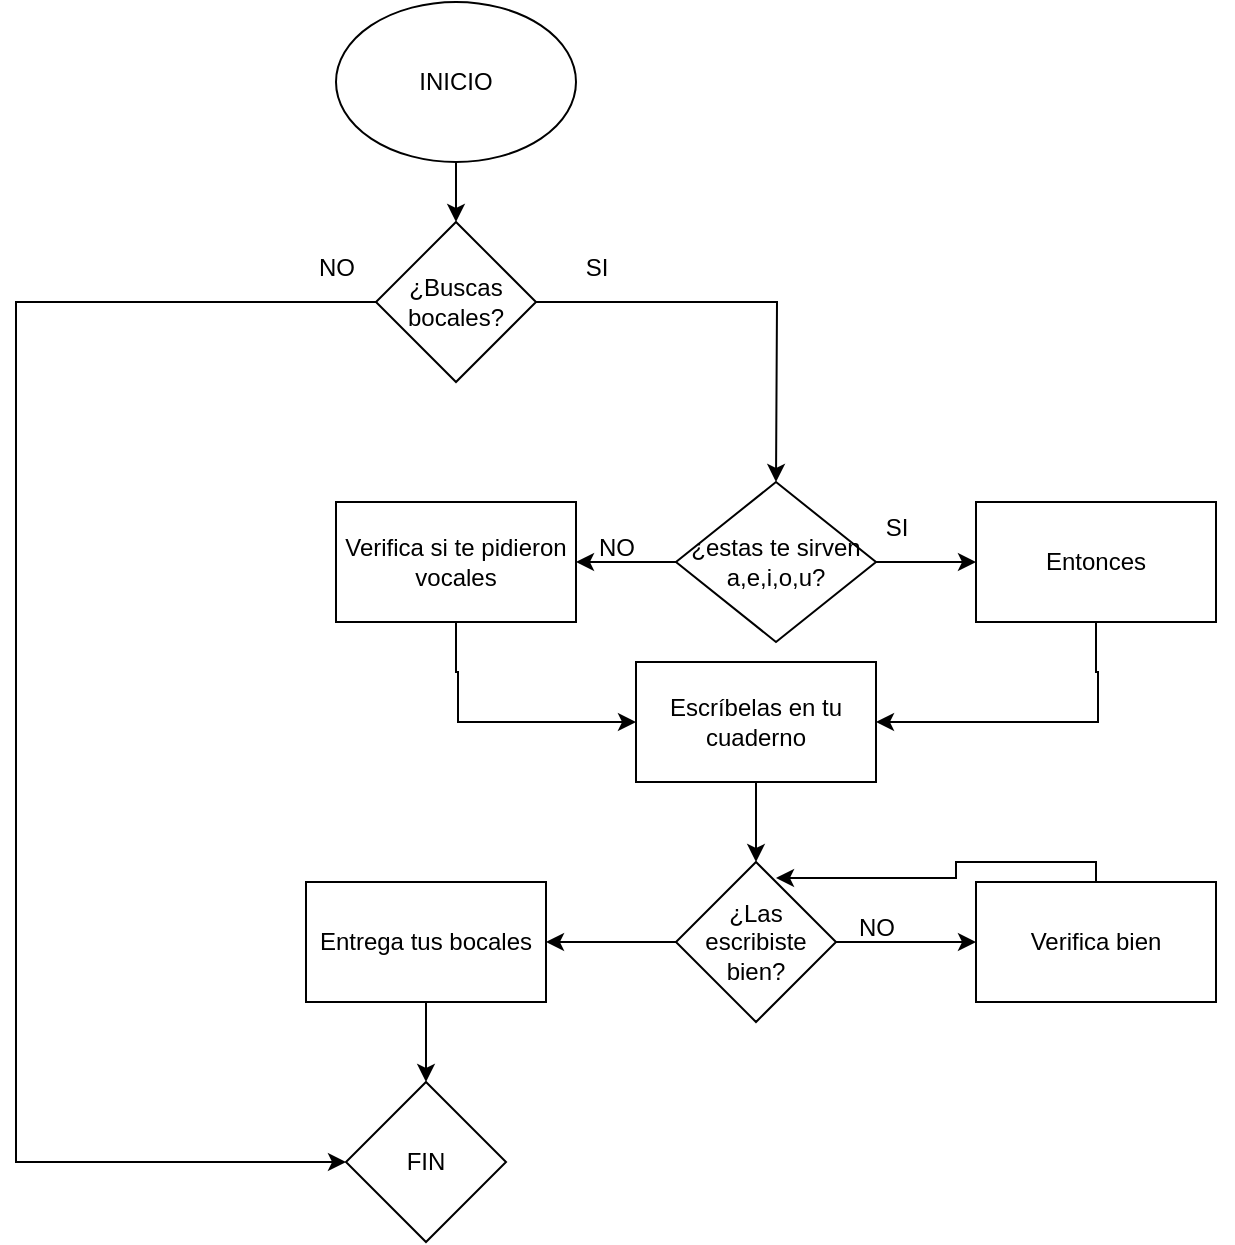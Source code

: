<mxfile version="22.0.4" type="github">
  <diagram name="Página-1" id="PwLgLZ2scxsI8UsM8_w1">
    <mxGraphModel dx="832" dy="473" grid="1" gridSize="10" guides="1" tooltips="1" connect="1" arrows="1" fold="1" page="1" pageScale="1" pageWidth="827" pageHeight="1169" background="none" math="0" shadow="0">
      <root>
        <object label="" id="0">
          <mxCell />
        </object>
        <mxCell id="1" parent="0" />
        <mxCell id="8xmfXnl0Hhq0ROB3IokN-9" value="" style="edgeStyle=orthogonalEdgeStyle;rounded=0;orthogonalLoop=1;jettySize=auto;html=1;" edge="1" parent="1" source="8xmfXnl0Hhq0ROB3IokN-1" target="8xmfXnl0Hhq0ROB3IokN-8">
          <mxGeometry relative="1" as="geometry" />
        </mxCell>
        <mxCell id="8xmfXnl0Hhq0ROB3IokN-1" value="INICIO" style="ellipse;whiteSpace=wrap;html=1;" vertex="1" parent="1">
          <mxGeometry x="340" width="120" height="80" as="geometry" />
        </mxCell>
        <mxCell id="8xmfXnl0Hhq0ROB3IokN-11" value="" style="edgeStyle=orthogonalEdgeStyle;rounded=0;orthogonalLoop=1;jettySize=auto;html=1;entryX=0;entryY=0.5;entryDx=0;entryDy=0;" edge="1" parent="1" source="8xmfXnl0Hhq0ROB3IokN-8" target="8xmfXnl0Hhq0ROB3IokN-58">
          <mxGeometry relative="1" as="geometry">
            <mxPoint x="180" y="370" as="targetPoint" />
            <Array as="points">
              <mxPoint x="180" y="150" />
              <mxPoint x="180" y="580" />
            </Array>
          </mxGeometry>
        </mxCell>
        <mxCell id="8xmfXnl0Hhq0ROB3IokN-28" value="" style="edgeStyle=orthogonalEdgeStyle;rounded=0;orthogonalLoop=1;jettySize=auto;html=1;" edge="1" parent="1" source="8xmfXnl0Hhq0ROB3IokN-8">
          <mxGeometry relative="1" as="geometry">
            <mxPoint x="560" y="240" as="targetPoint" />
          </mxGeometry>
        </mxCell>
        <mxCell id="8xmfXnl0Hhq0ROB3IokN-8" value="¿Buscas bocales?" style="rhombus;whiteSpace=wrap;html=1;" vertex="1" parent="1">
          <mxGeometry x="360" y="110" width="80" height="80" as="geometry" />
        </mxCell>
        <mxCell id="8xmfXnl0Hhq0ROB3IokN-12" value="NO" style="text;html=1;align=center;verticalAlign=middle;resizable=0;points=[];autosize=1;strokeColor=none;fillColor=none;" vertex="1" parent="1">
          <mxGeometry x="320" y="118" width="40" height="30" as="geometry" />
        </mxCell>
        <mxCell id="8xmfXnl0Hhq0ROB3IokN-29" value="SI" style="text;html=1;align=center;verticalAlign=middle;resizable=0;points=[];autosize=1;strokeColor=none;fillColor=none;" vertex="1" parent="1">
          <mxGeometry x="455" y="118" width="30" height="30" as="geometry" />
        </mxCell>
        <mxCell id="8xmfXnl0Hhq0ROB3IokN-33" value="" style="edgeStyle=orthogonalEdgeStyle;rounded=0;orthogonalLoop=1;jettySize=auto;html=1;" edge="1" parent="1" source="8xmfXnl0Hhq0ROB3IokN-31" target="8xmfXnl0Hhq0ROB3IokN-32">
          <mxGeometry relative="1" as="geometry" />
        </mxCell>
        <mxCell id="8xmfXnl0Hhq0ROB3IokN-37" value="" style="edgeStyle=orthogonalEdgeStyle;rounded=0;orthogonalLoop=1;jettySize=auto;html=1;" edge="1" parent="1" source="8xmfXnl0Hhq0ROB3IokN-31" target="8xmfXnl0Hhq0ROB3IokN-36">
          <mxGeometry relative="1" as="geometry" />
        </mxCell>
        <mxCell id="8xmfXnl0Hhq0ROB3IokN-31" value="¿estas te sirven a,e,i,o,u?" style="rhombus;whiteSpace=wrap;html=1;" vertex="1" parent="1">
          <mxGeometry x="510" y="240" width="100" height="80" as="geometry" />
        </mxCell>
        <mxCell id="8xmfXnl0Hhq0ROB3IokN-67" style="edgeStyle=orthogonalEdgeStyle;rounded=0;orthogonalLoop=1;jettySize=auto;html=1;exitX=0.5;exitY=1;exitDx=0;exitDy=0;entryX=1;entryY=0.5;entryDx=0;entryDy=0;" edge="1" parent="1" source="8xmfXnl0Hhq0ROB3IokN-32" target="8xmfXnl0Hhq0ROB3IokN-53">
          <mxGeometry relative="1" as="geometry">
            <mxPoint x="720" y="360" as="targetPoint" />
            <Array as="points">
              <mxPoint x="720" y="335" />
              <mxPoint x="721" y="335" />
              <mxPoint x="721" y="360" />
            </Array>
          </mxGeometry>
        </mxCell>
        <mxCell id="8xmfXnl0Hhq0ROB3IokN-32" value="Entonces" style="whiteSpace=wrap;html=1;" vertex="1" parent="1">
          <mxGeometry x="660" y="250" width="120" height="60" as="geometry" />
        </mxCell>
        <mxCell id="8xmfXnl0Hhq0ROB3IokN-34" value="SI" style="text;html=1;align=center;verticalAlign=middle;resizable=0;points=[];autosize=1;strokeColor=none;fillColor=none;" vertex="1" parent="1">
          <mxGeometry x="605" y="248" width="30" height="30" as="geometry" />
        </mxCell>
        <mxCell id="8xmfXnl0Hhq0ROB3IokN-68" style="edgeStyle=orthogonalEdgeStyle;rounded=0;orthogonalLoop=1;jettySize=auto;html=1;entryX=0;entryY=0.5;entryDx=0;entryDy=0;" edge="1" parent="1" source="8xmfXnl0Hhq0ROB3IokN-36" target="8xmfXnl0Hhq0ROB3IokN-53">
          <mxGeometry relative="1" as="geometry">
            <mxPoint x="400" y="360" as="targetPoint" />
            <Array as="points">
              <mxPoint x="400" y="335" />
              <mxPoint x="401" y="335" />
              <mxPoint x="401" y="360" />
            </Array>
          </mxGeometry>
        </mxCell>
        <mxCell id="8xmfXnl0Hhq0ROB3IokN-36" value="Verifica si te pidieron vocales" style="whiteSpace=wrap;html=1;" vertex="1" parent="1">
          <mxGeometry x="340" y="250" width="120" height="60" as="geometry" />
        </mxCell>
        <mxCell id="8xmfXnl0Hhq0ROB3IokN-38" value="NO" style="text;html=1;align=center;verticalAlign=middle;resizable=0;points=[];autosize=1;strokeColor=none;fillColor=none;" vertex="1" parent="1">
          <mxGeometry x="460" y="258" width="40" height="30" as="geometry" />
        </mxCell>
        <mxCell id="8xmfXnl0Hhq0ROB3IokN-55" value="" style="edgeStyle=orthogonalEdgeStyle;rounded=0;orthogonalLoop=1;jettySize=auto;html=1;" edge="1" parent="1" source="8xmfXnl0Hhq0ROB3IokN-53" target="8xmfXnl0Hhq0ROB3IokN-54">
          <mxGeometry relative="1" as="geometry" />
        </mxCell>
        <mxCell id="8xmfXnl0Hhq0ROB3IokN-53" value="Escríbelas en tu cuaderno" style="rounded=0;whiteSpace=wrap;html=1;" vertex="1" parent="1">
          <mxGeometry x="490" y="330" width="120" height="60" as="geometry" />
        </mxCell>
        <mxCell id="8xmfXnl0Hhq0ROB3IokN-57" value="" style="edgeStyle=orthogonalEdgeStyle;rounded=0;orthogonalLoop=1;jettySize=auto;html=1;" edge="1" parent="1" source="8xmfXnl0Hhq0ROB3IokN-54" target="8xmfXnl0Hhq0ROB3IokN-56">
          <mxGeometry relative="1" as="geometry" />
        </mxCell>
        <mxCell id="8xmfXnl0Hhq0ROB3IokN-61" value="" style="edgeStyle=orthogonalEdgeStyle;rounded=0;orthogonalLoop=1;jettySize=auto;html=1;" edge="1" parent="1" source="8xmfXnl0Hhq0ROB3IokN-54" target="8xmfXnl0Hhq0ROB3IokN-60">
          <mxGeometry relative="1" as="geometry" />
        </mxCell>
        <mxCell id="8xmfXnl0Hhq0ROB3IokN-54" value="¿Las escribiste bien?" style="rhombus;whiteSpace=wrap;html=1;rounded=0;" vertex="1" parent="1">
          <mxGeometry x="510" y="430" width="80" height="80" as="geometry" />
        </mxCell>
        <mxCell id="8xmfXnl0Hhq0ROB3IokN-59" value="" style="edgeStyle=orthogonalEdgeStyle;rounded=0;orthogonalLoop=1;jettySize=auto;html=1;" edge="1" parent="1" source="8xmfXnl0Hhq0ROB3IokN-56" target="8xmfXnl0Hhq0ROB3IokN-58">
          <mxGeometry relative="1" as="geometry" />
        </mxCell>
        <mxCell id="8xmfXnl0Hhq0ROB3IokN-56" value="Entrega tus bocales" style="whiteSpace=wrap;html=1;rounded=0;" vertex="1" parent="1">
          <mxGeometry x="325" y="440" width="120" height="60" as="geometry" />
        </mxCell>
        <mxCell id="8xmfXnl0Hhq0ROB3IokN-58" value="FIN" style="rhombus;whiteSpace=wrap;html=1;rounded=0;" vertex="1" parent="1">
          <mxGeometry x="345" y="540" width="80" height="80" as="geometry" />
        </mxCell>
        <mxCell id="8xmfXnl0Hhq0ROB3IokN-63" style="edgeStyle=orthogonalEdgeStyle;rounded=0;orthogonalLoop=1;jettySize=auto;html=1;" edge="1" parent="1">
          <mxGeometry relative="1" as="geometry">
            <mxPoint x="560" y="438" as="targetPoint" />
            <mxPoint x="780" y="448" as="sourcePoint" />
            <Array as="points">
              <mxPoint x="720" y="448" />
              <mxPoint x="720" y="430" />
              <mxPoint x="650" y="430" />
              <mxPoint x="650" y="438" />
            </Array>
          </mxGeometry>
        </mxCell>
        <mxCell id="8xmfXnl0Hhq0ROB3IokN-60" value="Verifica bien" style="whiteSpace=wrap;html=1;rounded=0;" vertex="1" parent="1">
          <mxGeometry x="660" y="440" width="120" height="60" as="geometry" />
        </mxCell>
        <mxCell id="8xmfXnl0Hhq0ROB3IokN-62" value="NO" style="text;html=1;align=center;verticalAlign=middle;resizable=0;points=[];autosize=1;strokeColor=none;fillColor=none;" vertex="1" parent="1">
          <mxGeometry x="590" y="448" width="40" height="30" as="geometry" />
        </mxCell>
      </root>
    </mxGraphModel>
  </diagram>
</mxfile>
